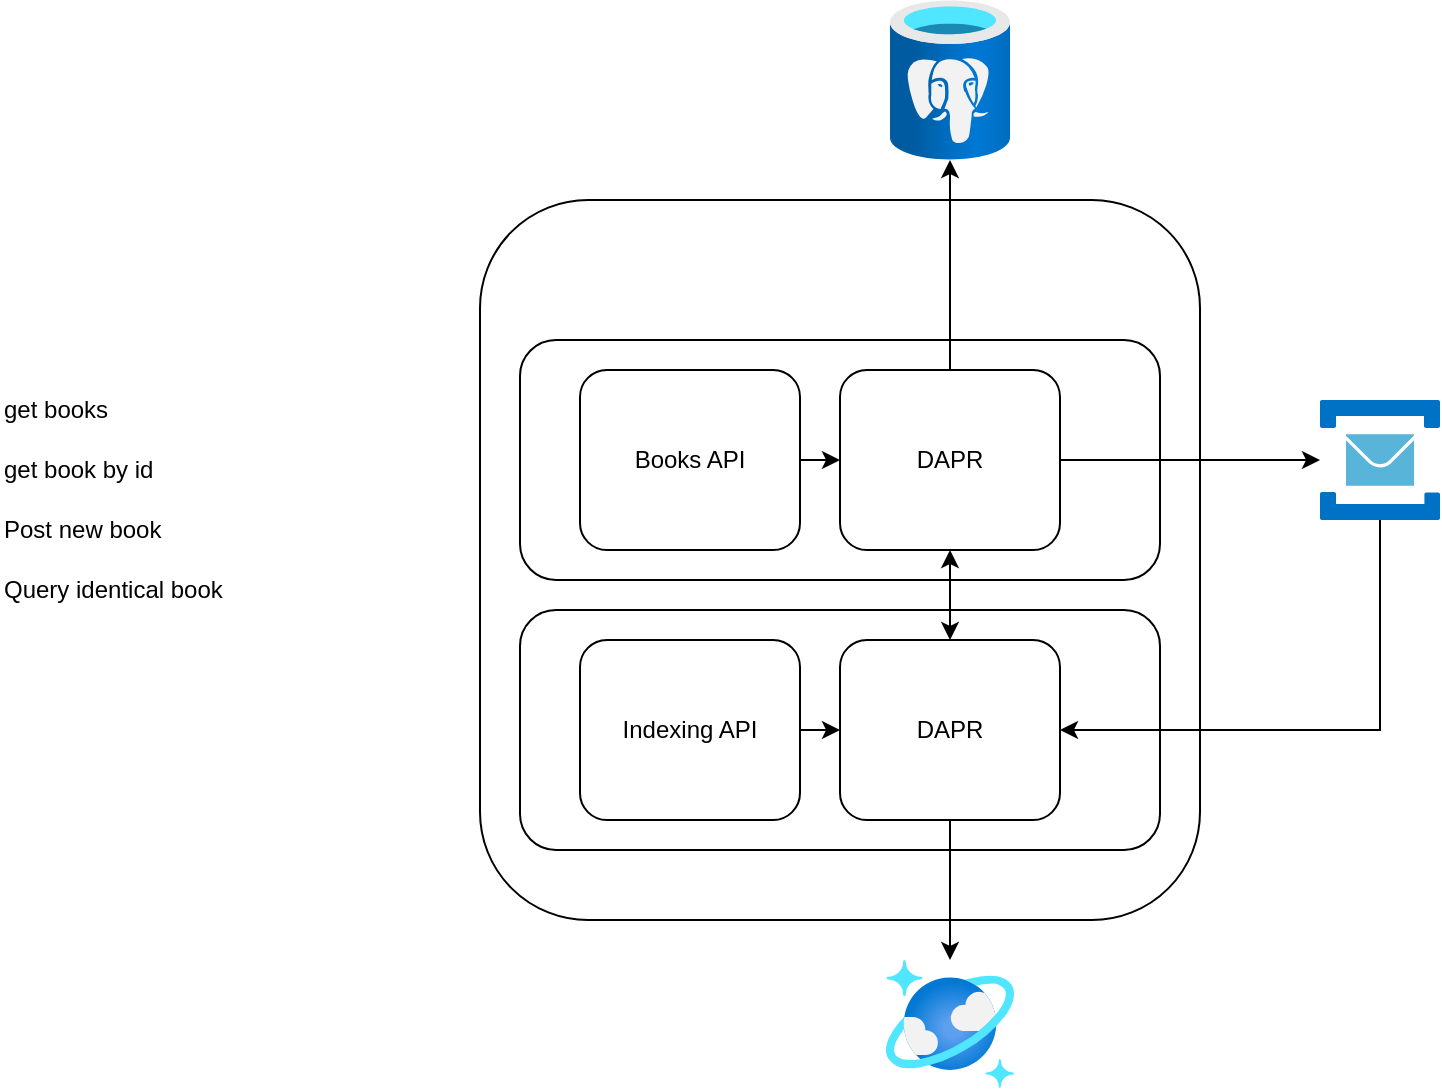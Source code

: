 <mxfile version="17.4.1" type="github">
  <diagram id="SfHHLpiwJr73_0ugCJFA" name="Page-1">
    <mxGraphModel dx="1426" dy="1204" grid="1" gridSize="10" guides="1" tooltips="1" connect="1" arrows="1" fold="1" page="1" pageScale="1" pageWidth="827" pageHeight="1169" math="0" shadow="0">
      <root>
        <mxCell id="0" />
        <mxCell id="1" parent="0" />
        <mxCell id="HXpjKARE5DErHcW23QTs-9" value="" style="rounded=1;whiteSpace=wrap;html=1;" parent="1" vertex="1">
          <mxGeometry x="260" y="260" width="360" height="360" as="geometry" />
        </mxCell>
        <mxCell id="HXpjKARE5DErHcW23QTs-10" value="" style="shape=image;verticalLabelPosition=bottom;labelBackgroundColor=default;verticalAlign=top;aspect=fixed;imageAspect=0;image=https://www.freelogovectors.net/wp-content/uploads/2022/03/azure_container_apps_logo_freelogovectors.net_-400x400.png;" parent="1" vertex="1">
          <mxGeometry x="300" y="270" width="50" height="50" as="geometry" />
        </mxCell>
        <mxCell id="HXpjKARE5DErHcW23QTs-12" value="" style="aspect=fixed;html=1;points=[];align=center;image;fontSize=12;image=img/lib/azure2/databases/Azure_Database_PostgreSQL_Server.svg;" parent="1" vertex="1">
          <mxGeometry x="465" y="160" width="60" height="80" as="geometry" />
        </mxCell>
        <mxCell id="HXpjKARE5DErHcW23QTs-13" value="" style="sketch=0;aspect=fixed;html=1;points=[];align=center;image;fontSize=12;image=img/lib/mscae/Service_Bus.svg;" parent="1" vertex="1">
          <mxGeometry x="680" y="360" width="60" height="60" as="geometry" />
        </mxCell>
        <mxCell id="HXpjKARE5DErHcW23QTs-14" value="" style="rounded=1;whiteSpace=wrap;html=1;" parent="1" vertex="1">
          <mxGeometry x="280" y="330" width="320" height="120" as="geometry" />
        </mxCell>
        <mxCell id="HXpjKARE5DErHcW23QTs-15" value="" style="rounded=1;whiteSpace=wrap;html=1;" parent="1" vertex="1">
          <mxGeometry x="280" y="465" width="320" height="120" as="geometry" />
        </mxCell>
        <mxCell id="HXpjKARE5DErHcW23QTs-21" style="edgeStyle=orthogonalEdgeStyle;rounded=0;orthogonalLoop=1;jettySize=auto;html=1;exitX=1;exitY=0.5;exitDx=0;exitDy=0;entryX=0;entryY=0.5;entryDx=0;entryDy=0;" parent="1" source="HXpjKARE5DErHcW23QTs-17" target="HXpjKARE5DErHcW23QTs-18" edge="1">
          <mxGeometry relative="1" as="geometry" />
        </mxCell>
        <mxCell id="HXpjKARE5DErHcW23QTs-17" value="&lt;span&gt;Books API&lt;/span&gt;" style="rounded=1;whiteSpace=wrap;html=1;" parent="1" vertex="1">
          <mxGeometry x="310" y="345" width="110" height="90" as="geometry" />
        </mxCell>
        <mxCell id="HXpjKARE5DErHcW23QTs-23" style="edgeStyle=orthogonalEdgeStyle;rounded=0;orthogonalLoop=1;jettySize=auto;html=1;exitX=1;exitY=0.5;exitDx=0;exitDy=0;" parent="1" source="HXpjKARE5DErHcW23QTs-18" target="HXpjKARE5DErHcW23QTs-13" edge="1">
          <mxGeometry relative="1" as="geometry" />
        </mxCell>
        <mxCell id="HXpjKARE5DErHcW23QTs-24" style="edgeStyle=orthogonalEdgeStyle;rounded=0;orthogonalLoop=1;jettySize=auto;html=1;exitX=0.5;exitY=1;exitDx=0;exitDy=0;startArrow=classic;startFill=1;" parent="1" source="HXpjKARE5DErHcW23QTs-18" target="HXpjKARE5DErHcW23QTs-20" edge="1">
          <mxGeometry relative="1" as="geometry" />
        </mxCell>
        <mxCell id="HXpjKARE5DErHcW23QTs-33" style="edgeStyle=orthogonalEdgeStyle;rounded=0;orthogonalLoop=1;jettySize=auto;html=1;startArrow=none;startFill=0;" parent="1" source="HXpjKARE5DErHcW23QTs-18" target="HXpjKARE5DErHcW23QTs-12" edge="1">
          <mxGeometry relative="1" as="geometry" />
        </mxCell>
        <mxCell id="HXpjKARE5DErHcW23QTs-18" value="&lt;span&gt;DAPR&lt;/span&gt;" style="rounded=1;whiteSpace=wrap;html=1;" parent="1" vertex="1">
          <mxGeometry x="440" y="345" width="110" height="90" as="geometry" />
        </mxCell>
        <mxCell id="HXpjKARE5DErHcW23QTs-22" style="edgeStyle=orthogonalEdgeStyle;rounded=0;orthogonalLoop=1;jettySize=auto;html=1;exitX=1;exitY=0.5;exitDx=0;exitDy=0;entryX=0;entryY=0.5;entryDx=0;entryDy=0;" parent="1" source="HXpjKARE5DErHcW23QTs-19" target="HXpjKARE5DErHcW23QTs-20" edge="1">
          <mxGeometry relative="1" as="geometry" />
        </mxCell>
        <mxCell id="HXpjKARE5DErHcW23QTs-19" value="&lt;span&gt;Indexing API&lt;/span&gt;" style="rounded=1;whiteSpace=wrap;html=1;" parent="1" vertex="1">
          <mxGeometry x="310" y="480" width="110" height="90" as="geometry" />
        </mxCell>
        <mxCell id="HXpjKARE5DErHcW23QTs-38" style="edgeStyle=orthogonalEdgeStyle;rounded=0;orthogonalLoop=1;jettySize=auto;html=1;exitX=0.5;exitY=1;exitDx=0;exitDy=0;entryX=0.5;entryY=0;entryDx=0;entryDy=0;entryPerimeter=0;startArrow=none;startFill=0;" parent="1" source="HXpjKARE5DErHcW23QTs-20" target="HXpjKARE5DErHcW23QTs-36" edge="1">
          <mxGeometry relative="1" as="geometry" />
        </mxCell>
        <mxCell id="HXpjKARE5DErHcW23QTs-20" value="&lt;span&gt;DAPR&lt;/span&gt;" style="rounded=1;whiteSpace=wrap;html=1;" parent="1" vertex="1">
          <mxGeometry x="440" y="480" width="110" height="90" as="geometry" />
        </mxCell>
        <mxCell id="HXpjKARE5DErHcW23QTs-26" style="edgeStyle=orthogonalEdgeStyle;rounded=0;orthogonalLoop=1;jettySize=auto;html=1;entryX=1;entryY=0.5;entryDx=0;entryDy=0;startArrow=none;startFill=0;" parent="1" edge="1">
          <mxGeometry relative="1" as="geometry">
            <mxPoint x="710" y="420" as="sourcePoint" />
            <mxPoint x="550" y="525" as="targetPoint" />
            <Array as="points">
              <mxPoint x="710" y="525" />
            </Array>
          </mxGeometry>
        </mxCell>
        <mxCell id="HXpjKARE5DErHcW23QTs-27" value="Post new book" style="text;html=1;strokeColor=none;fillColor=none;align=left;verticalAlign=middle;whiteSpace=wrap;rounded=0;" parent="1" vertex="1">
          <mxGeometry x="20" y="410" width="120" height="30" as="geometry" />
        </mxCell>
        <mxCell id="HXpjKARE5DErHcW23QTs-28" value="Query identical book" style="text;html=1;strokeColor=none;fillColor=none;align=left;verticalAlign=middle;whiteSpace=wrap;rounded=0;" parent="1" vertex="1">
          <mxGeometry x="20" y="440" width="120" height="30" as="geometry" />
        </mxCell>
        <mxCell id="HXpjKARE5DErHcW23QTs-29" value="get book by id" style="text;html=1;strokeColor=none;fillColor=none;align=left;verticalAlign=middle;whiteSpace=wrap;rounded=0;" parent="1" vertex="1">
          <mxGeometry x="20" y="380" width="120" height="30" as="geometry" />
        </mxCell>
        <mxCell id="HXpjKARE5DErHcW23QTs-30" value="get books" style="text;html=1;strokeColor=none;fillColor=none;align=left;verticalAlign=middle;whiteSpace=wrap;rounded=0;" parent="1" vertex="1">
          <mxGeometry x="20" y="350" width="120" height="30" as="geometry" />
        </mxCell>
        <mxCell id="HXpjKARE5DErHcW23QTs-36" value="" style="aspect=fixed;html=1;points=[];align=center;image;fontSize=12;image=img/lib/azure2/databases/Azure_Cosmos_DB.svg;" parent="1" vertex="1">
          <mxGeometry x="463" y="640" width="64" height="64" as="geometry" />
        </mxCell>
      </root>
    </mxGraphModel>
  </diagram>
</mxfile>
